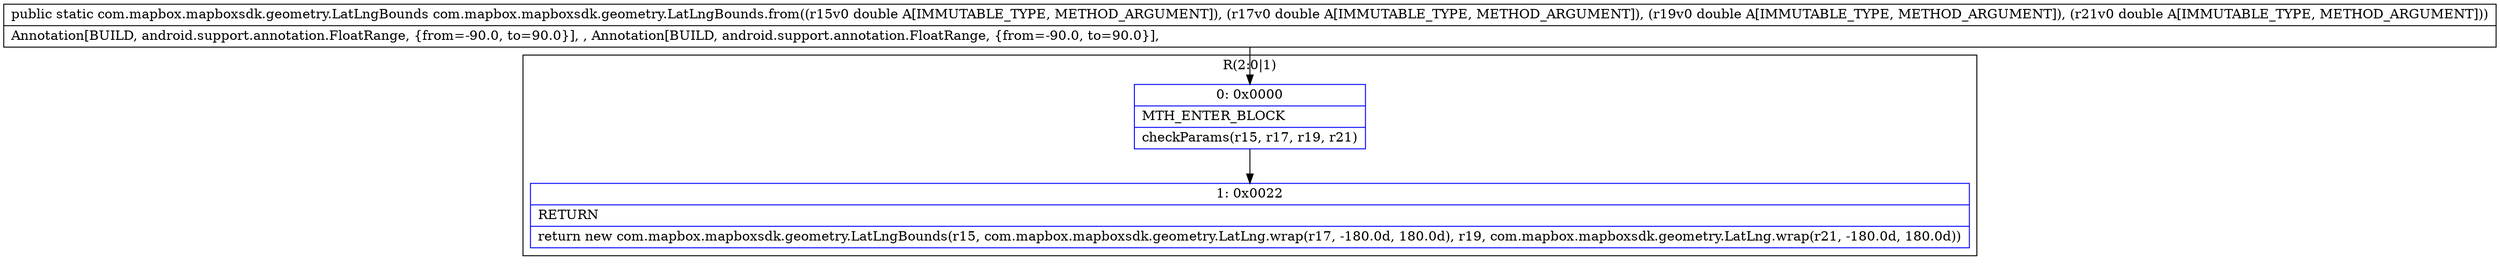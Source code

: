 digraph "CFG forcom.mapbox.mapboxsdk.geometry.LatLngBounds.from(DDDD)Lcom\/mapbox\/mapboxsdk\/geometry\/LatLngBounds;" {
subgraph cluster_Region_231987302 {
label = "R(2:0|1)";
node [shape=record,color=blue];
Node_0 [shape=record,label="{0\:\ 0x0000|MTH_ENTER_BLOCK\l|checkParams(r15, r17, r19, r21)\l}"];
Node_1 [shape=record,label="{1\:\ 0x0022|RETURN\l|return new com.mapbox.mapboxsdk.geometry.LatLngBounds(r15, com.mapbox.mapboxsdk.geometry.LatLng.wrap(r17, \-180.0d, 180.0d), r19, com.mapbox.mapboxsdk.geometry.LatLng.wrap(r21, \-180.0d, 180.0d))\l}"];
}
MethodNode[shape=record,label="{public static com.mapbox.mapboxsdk.geometry.LatLngBounds com.mapbox.mapboxsdk.geometry.LatLngBounds.from((r15v0 double A[IMMUTABLE_TYPE, METHOD_ARGUMENT]), (r17v0 double A[IMMUTABLE_TYPE, METHOD_ARGUMENT]), (r19v0 double A[IMMUTABLE_TYPE, METHOD_ARGUMENT]), (r21v0 double A[IMMUTABLE_TYPE, METHOD_ARGUMENT]))  | Annotation[BUILD, android.support.annotation.FloatRange, \{from=\-90.0, to=90.0\}], , Annotation[BUILD, android.support.annotation.FloatRange, \{from=\-90.0, to=90.0\}], \l}"];
MethodNode -> Node_0;
Node_0 -> Node_1;
}

